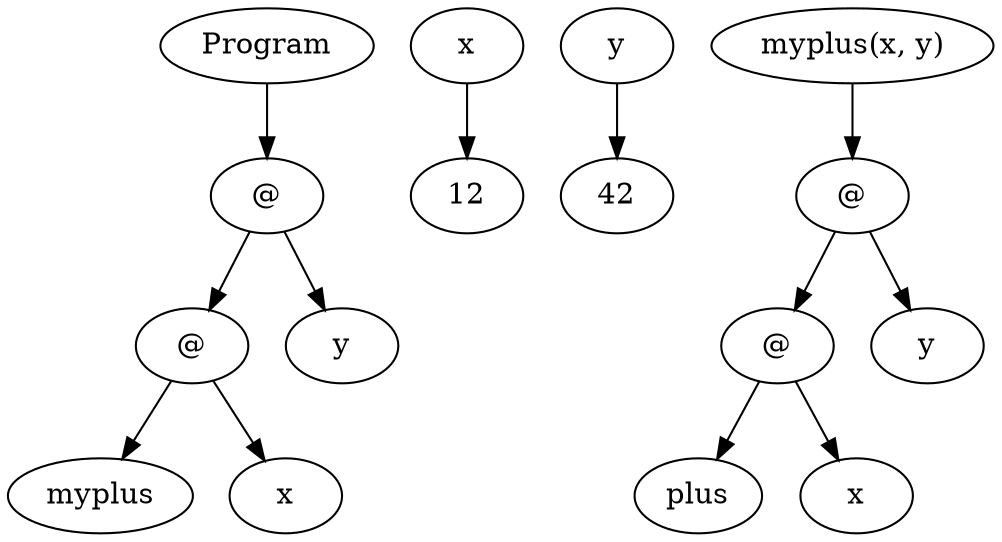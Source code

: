 digraph ParseTree {
  node17 [label="Program"];
  node18 [label="@"];
  node19 [label="@"];
  node20 [label="myplus"];
  node21 [label="x"];
  node19 -> node20;
  node19 -> node21;
  node22 [label="y"];
  node18 -> node19;
  node18 -> node22;
  node17 -> node18;
  node23 [label="x"];
  node24 [label="12"];
  node23 -> node24;
  node25 [label="y"];
  node26 [label="42"];
  node25 -> node26;
  node27 [label="myplus(x, y)"];
  node28 [label="@"];
  node29 [label="@"];
  node30 [label="plus"];
  node31 [label="x"];
  node29 -> node30;
  node29 -> node31;
  node32 [label="y"];
  node28 -> node29;
  node28 -> node32;
  node27 -> node28;
}
